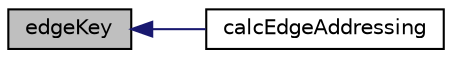 digraph "edgeKey"
{
  bgcolor="transparent";
  edge [fontname="Helvetica",fontsize="10",labelfontname="Helvetica",labelfontsize="10"];
  node [fontname="Helvetica",fontsize="10",shape=record];
  rankdir="LR";
  Node1 [label="edgeKey",height=0.2,width=0.4,color="black", fillcolor="grey75", style="filled", fontcolor="black"];
  Node1 -> Node2 [dir="back",color="midnightblue",fontsize="10",style="solid",fontname="Helvetica"];
  Node2 [label="calcEdgeAddressing",height=0.2,width=0.4,color="black",URL="$a00215.html#ae05e425cf53e0ea1ddba6df8b3d5b2ed",tooltip="Fill edge (start, end) to face number. "];
}
